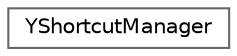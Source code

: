 digraph "Graphical Class Hierarchy"
{
 // LATEX_PDF_SIZE
  bgcolor="transparent";
  edge [fontname=Helvetica,fontsize=10,labelfontname=Helvetica,labelfontsize=10];
  node [fontname=Helvetica,fontsize=10,shape=box,height=0.2,width=0.4];
  rankdir="LR";
  Node0 [id="Node000000",label="YShortcutManager",height=0.2,width=0.4,color="grey40", fillcolor="white", style="filled",URL="$classYShortcutManager.html",tooltip=" "];
}

